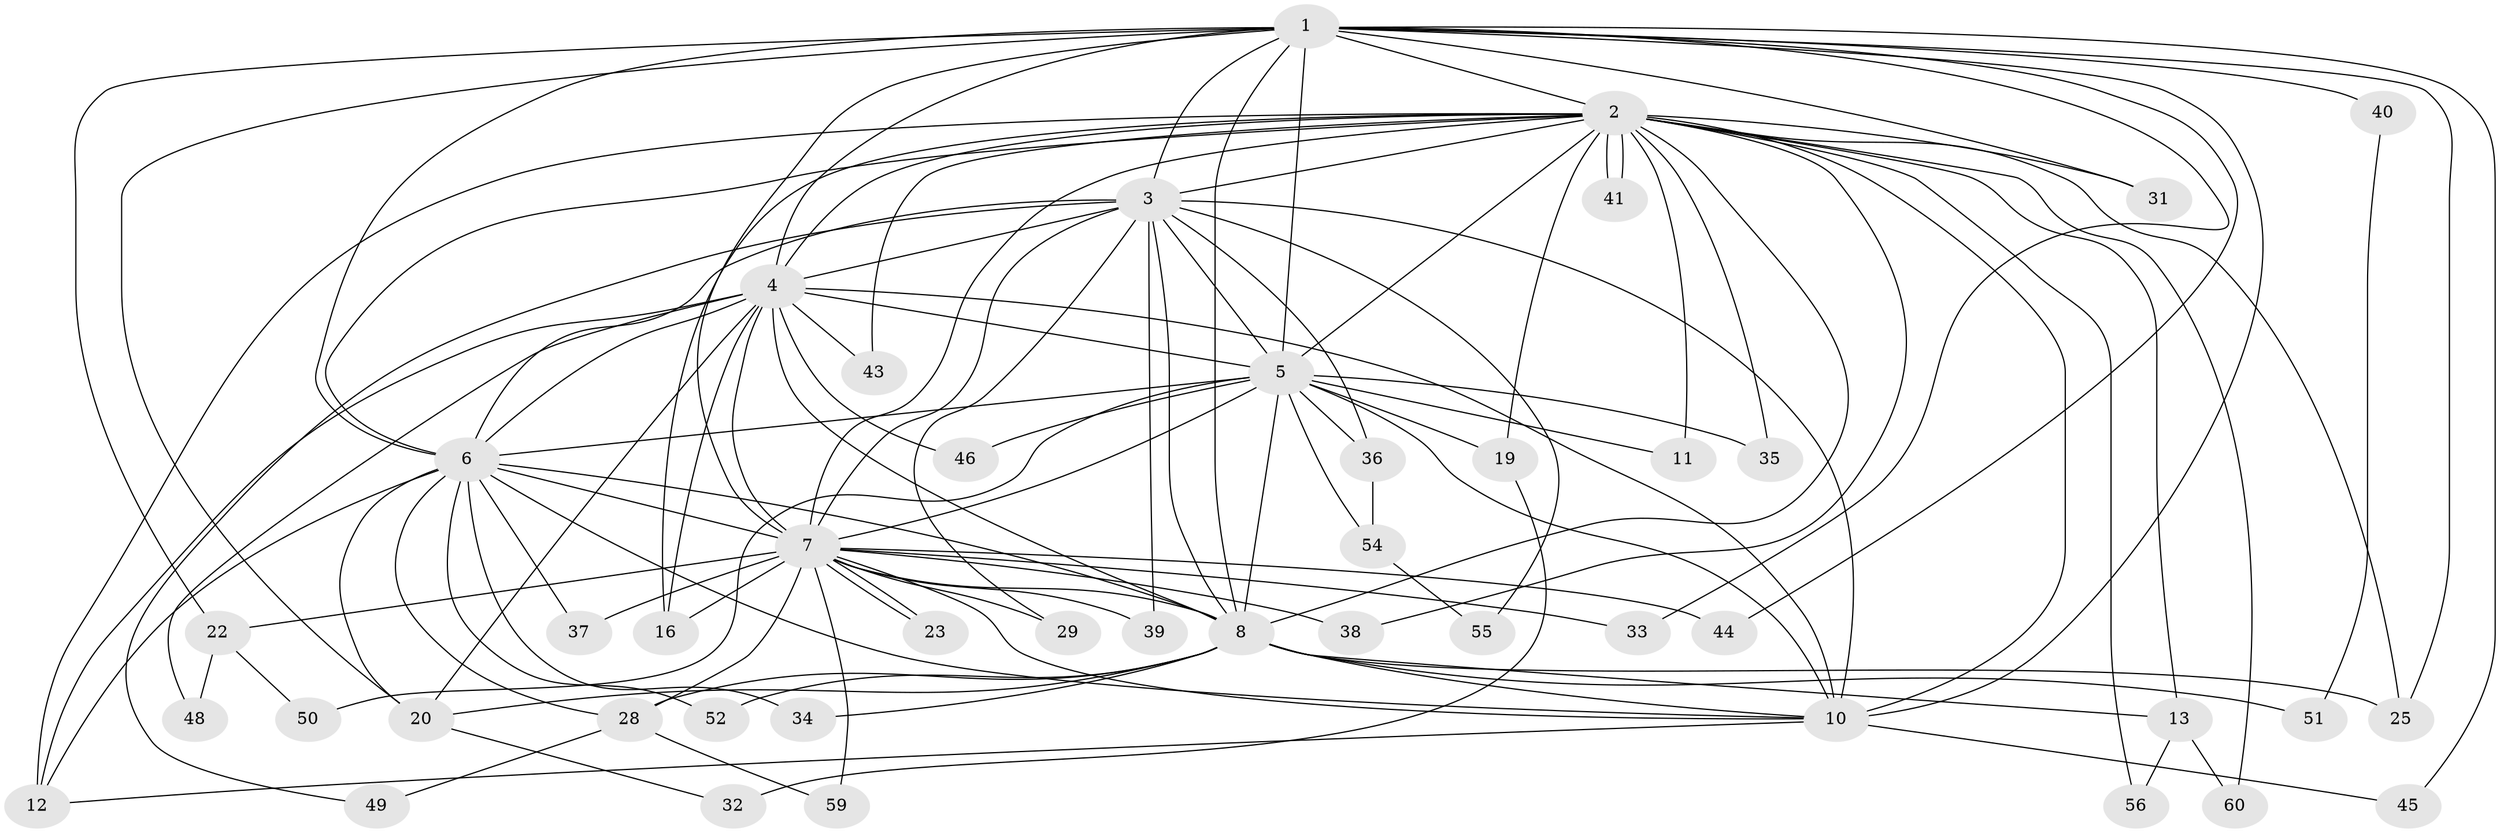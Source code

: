 // Generated by graph-tools (version 1.1) at 2025/23/03/03/25 07:23:44]
// undirected, 45 vertices, 114 edges
graph export_dot {
graph [start="1"]
  node [color=gray90,style=filled];
  1 [super="+30"];
  2 [super="+27"];
  3 [super="+24"];
  4 [super="+26"];
  5 [super="+18"];
  6 [super="+14"];
  7 [super="+9"];
  8 [super="+15"];
  10 [super="+17"];
  11;
  12 [super="+58"];
  13;
  16 [super="+21"];
  19;
  20 [super="+47"];
  22 [super="+42"];
  23;
  25 [super="+57"];
  28 [super="+53"];
  29;
  31;
  32;
  33;
  34;
  35;
  36;
  37;
  38;
  39;
  40;
  41;
  43;
  44;
  45;
  46;
  48;
  49;
  50;
  51;
  52;
  54;
  55;
  56;
  59;
  60;
  1 -- 2;
  1 -- 3;
  1 -- 4 [weight=2];
  1 -- 5;
  1 -- 6;
  1 -- 7 [weight=2];
  1 -- 8;
  1 -- 10;
  1 -- 22;
  1 -- 25;
  1 -- 31;
  1 -- 33;
  1 -- 40 [weight=2];
  1 -- 44;
  1 -- 45;
  1 -- 20;
  2 -- 3 [weight=2];
  2 -- 4;
  2 -- 5;
  2 -- 6;
  2 -- 7 [weight=2];
  2 -- 8 [weight=2];
  2 -- 10 [weight=2];
  2 -- 11;
  2 -- 13;
  2 -- 16;
  2 -- 19;
  2 -- 31;
  2 -- 35;
  2 -- 38;
  2 -- 41;
  2 -- 41;
  2 -- 56;
  2 -- 60;
  2 -- 43;
  2 -- 12;
  2 -- 25;
  3 -- 4;
  3 -- 5 [weight=2];
  3 -- 6;
  3 -- 7 [weight=2];
  3 -- 8;
  3 -- 10;
  3 -- 29;
  3 -- 36;
  3 -- 39;
  3 -- 49;
  3 -- 55;
  4 -- 5;
  4 -- 6;
  4 -- 7 [weight=2];
  4 -- 8;
  4 -- 10;
  4 -- 12;
  4 -- 16;
  4 -- 43;
  4 -- 46;
  4 -- 48;
  4 -- 20;
  5 -- 6;
  5 -- 7 [weight=2];
  5 -- 8;
  5 -- 10;
  5 -- 11;
  5 -- 35;
  5 -- 36;
  5 -- 54;
  5 -- 50;
  5 -- 19;
  5 -- 46;
  6 -- 7 [weight=2];
  6 -- 8;
  6 -- 10;
  6 -- 20;
  6 -- 28;
  6 -- 34;
  6 -- 37;
  6 -- 12;
  6 -- 52;
  7 -- 8 [weight=2];
  7 -- 10 [weight=2];
  7 -- 22 [weight=2];
  7 -- 23;
  7 -- 23;
  7 -- 29;
  7 -- 33;
  7 -- 37;
  7 -- 38;
  7 -- 39;
  7 -- 59;
  7 -- 44;
  7 -- 28;
  7 -- 16;
  8 -- 10;
  8 -- 13;
  8 -- 20;
  8 -- 28;
  8 -- 34;
  8 -- 51;
  8 -- 52;
  8 -- 25;
  10 -- 12;
  10 -- 45;
  13 -- 56;
  13 -- 60;
  19 -- 32;
  20 -- 32;
  22 -- 48;
  22 -- 50;
  28 -- 49;
  28 -- 59;
  36 -- 54;
  40 -- 51;
  54 -- 55;
}
